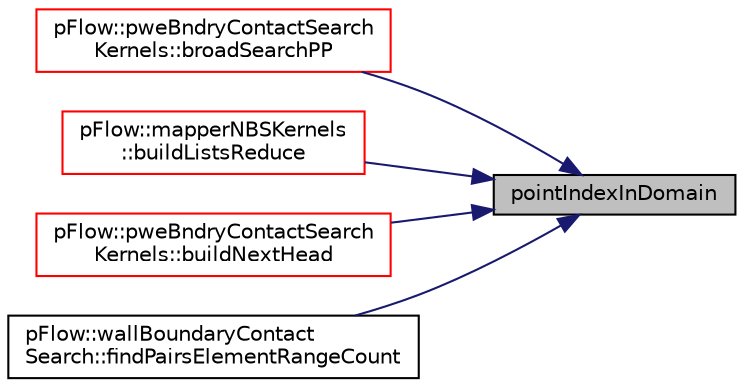 digraph "pointIndexInDomain"
{
 // LATEX_PDF_SIZE
  edge [fontname="Helvetica",fontsize="10",labelfontname="Helvetica",labelfontsize="10"];
  node [fontname="Helvetica",fontsize="10",shape=record];
  rankdir="RL";
  Node1 [label="pointIndexInDomain",height=0.2,width=0.4,color="black", fillcolor="grey75", style="filled", fontcolor="black",tooltip=" "];
  Node1 -> Node2 [dir="back",color="midnightblue",fontsize="10",style="solid",fontname="Helvetica"];
  Node2 [label="pFlow::pweBndryContactSearch\lKernels::broadSearchPP",height=0.2,width=0.4,color="red", fillcolor="white", style="filled",URL="$namespacepFlow_1_1pweBndryContactSearchKernels.html#a068eb715735b6917ca9677c72899d182",tooltip=" "];
  Node1 -> Node4 [dir="back",color="midnightblue",fontsize="10",style="solid",fontname="Helvetica"];
  Node4 [label="pFlow::mapperNBSKernels\l::buildListsReduce",height=0.2,width=0.4,color="red", fillcolor="white", style="filled",URL="$namespacepFlow_1_1mapperNBSKernels.html#abccd535c463a8e3069b900aad92d2d27",tooltip=" "];
  Node1 -> Node6 [dir="back",color="midnightblue",fontsize="10",style="solid",fontname="Helvetica"];
  Node6 [label="pFlow::pweBndryContactSearch\lKernels::buildNextHead",height=0.2,width=0.4,color="red", fillcolor="white", style="filled",URL="$namespacepFlow_1_1pweBndryContactSearchKernels.html#a4c6af89412ee80a1b3e4ef8f2d786d5b",tooltip=" "];
  Node1 -> Node8 [dir="back",color="midnightblue",fontsize="10",style="solid",fontname="Helvetica"];
  Node8 [label="pFlow::wallBoundaryContact\lSearch::findPairsElementRangeCount",height=0.2,width=0.4,color="black", fillcolor="white", style="filled",URL="$classpFlow_1_1wallBoundaryContactSearch.html#a6615ffc9d032f50cd53c04be56daaf91",tooltip=" "];
}
